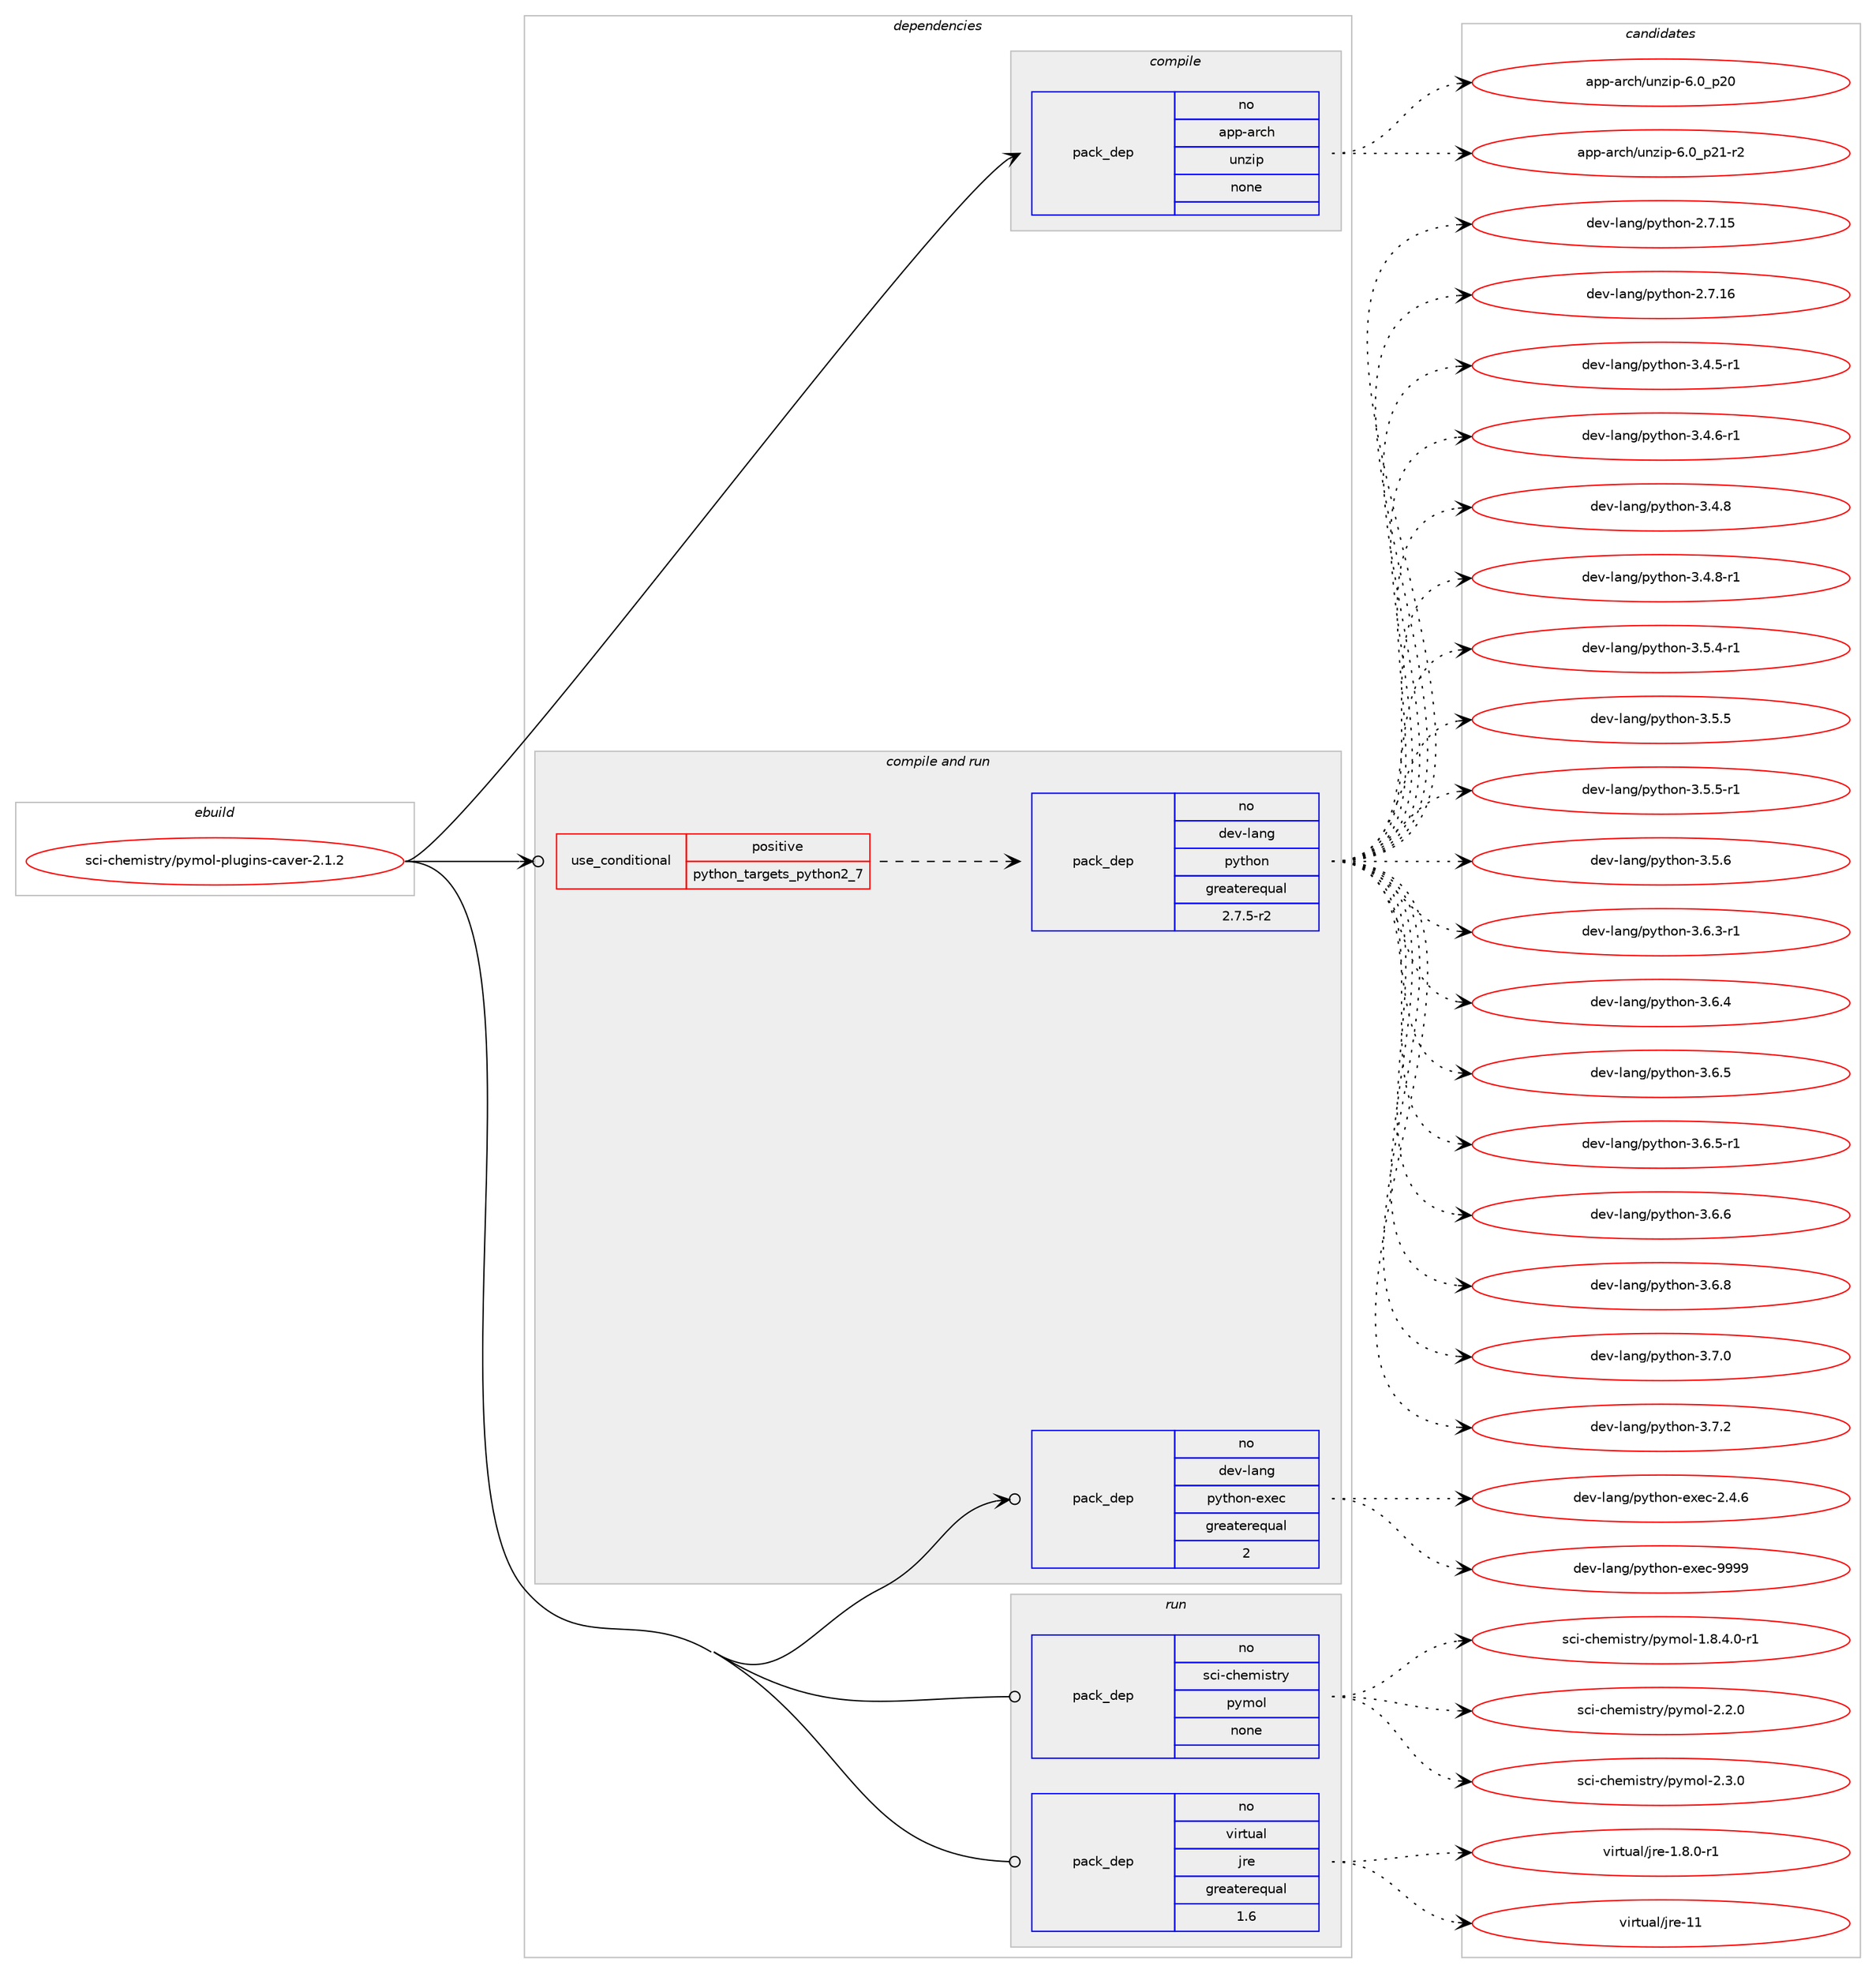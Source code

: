 digraph prolog {

# *************
# Graph options
# *************

newrank=true;
concentrate=true;
compound=true;
graph [rankdir=LR,fontname=Helvetica,fontsize=10,ranksep=1.5];#, ranksep=2.5, nodesep=0.2];
edge  [arrowhead=vee];
node  [fontname=Helvetica,fontsize=10];

# **********
# The ebuild
# **********

subgraph cluster_leftcol {
color=gray;
rank=same;
label=<<i>ebuild</i>>;
id [label="sci-chemistry/pymol-plugins-caver-2.1.2", color=red, width=4, href="../sci-chemistry/pymol-plugins-caver-2.1.2.svg"];
}

# ****************
# The dependencies
# ****************

subgraph cluster_midcol {
color=gray;
label=<<i>dependencies</i>>;
subgraph cluster_compile {
fillcolor="#eeeeee";
style=filled;
label=<<i>compile</i>>;
subgraph pack1208492 {
dependency1688645 [label=<<TABLE BORDER="0" CELLBORDER="1" CELLSPACING="0" CELLPADDING="4" WIDTH="220"><TR><TD ROWSPAN="6" CELLPADDING="30">pack_dep</TD></TR><TR><TD WIDTH="110">no</TD></TR><TR><TD>app-arch</TD></TR><TR><TD>unzip</TD></TR><TR><TD>none</TD></TR><TR><TD></TD></TR></TABLE>>, shape=none, color=blue];
}
id:e -> dependency1688645:w [weight=20,style="solid",arrowhead="vee"];
}
subgraph cluster_compileandrun {
fillcolor="#eeeeee";
style=filled;
label=<<i>compile and run</i>>;
subgraph cond452497 {
dependency1688646 [label=<<TABLE BORDER="0" CELLBORDER="1" CELLSPACING="0" CELLPADDING="4"><TR><TD ROWSPAN="3" CELLPADDING="10">use_conditional</TD></TR><TR><TD>positive</TD></TR><TR><TD>python_targets_python2_7</TD></TR></TABLE>>, shape=none, color=red];
subgraph pack1208493 {
dependency1688647 [label=<<TABLE BORDER="0" CELLBORDER="1" CELLSPACING="0" CELLPADDING="4" WIDTH="220"><TR><TD ROWSPAN="6" CELLPADDING="30">pack_dep</TD></TR><TR><TD WIDTH="110">no</TD></TR><TR><TD>dev-lang</TD></TR><TR><TD>python</TD></TR><TR><TD>greaterequal</TD></TR><TR><TD>2.7.5-r2</TD></TR></TABLE>>, shape=none, color=blue];
}
dependency1688646:e -> dependency1688647:w [weight=20,style="dashed",arrowhead="vee"];
}
id:e -> dependency1688646:w [weight=20,style="solid",arrowhead="odotvee"];
subgraph pack1208494 {
dependency1688648 [label=<<TABLE BORDER="0" CELLBORDER="1" CELLSPACING="0" CELLPADDING="4" WIDTH="220"><TR><TD ROWSPAN="6" CELLPADDING="30">pack_dep</TD></TR><TR><TD WIDTH="110">no</TD></TR><TR><TD>dev-lang</TD></TR><TR><TD>python-exec</TD></TR><TR><TD>greaterequal</TD></TR><TR><TD>2</TD></TR></TABLE>>, shape=none, color=blue];
}
id:e -> dependency1688648:w [weight=20,style="solid",arrowhead="odotvee"];
}
subgraph cluster_run {
fillcolor="#eeeeee";
style=filled;
label=<<i>run</i>>;
subgraph pack1208495 {
dependency1688649 [label=<<TABLE BORDER="0" CELLBORDER="1" CELLSPACING="0" CELLPADDING="4" WIDTH="220"><TR><TD ROWSPAN="6" CELLPADDING="30">pack_dep</TD></TR><TR><TD WIDTH="110">no</TD></TR><TR><TD>sci-chemistry</TD></TR><TR><TD>pymol</TD></TR><TR><TD>none</TD></TR><TR><TD></TD></TR></TABLE>>, shape=none, color=blue];
}
id:e -> dependency1688649:w [weight=20,style="solid",arrowhead="odot"];
subgraph pack1208496 {
dependency1688650 [label=<<TABLE BORDER="0" CELLBORDER="1" CELLSPACING="0" CELLPADDING="4" WIDTH="220"><TR><TD ROWSPAN="6" CELLPADDING="30">pack_dep</TD></TR><TR><TD WIDTH="110">no</TD></TR><TR><TD>virtual</TD></TR><TR><TD>jre</TD></TR><TR><TD>greaterequal</TD></TR><TR><TD>1.6</TD></TR></TABLE>>, shape=none, color=blue];
}
id:e -> dependency1688650:w [weight=20,style="solid",arrowhead="odot"];
}
}

# **************
# The candidates
# **************

subgraph cluster_choices {
rank=same;
color=gray;
label=<<i>candidates</i>>;

subgraph choice1208492 {
color=black;
nodesep=1;
choice971121124597114991044711711012210511245544648951125048 [label="app-arch/unzip-6.0_p20", color=red, width=4,href="../app-arch/unzip-6.0_p20.svg"];
choice9711211245971149910447117110122105112455446489511250494511450 [label="app-arch/unzip-6.0_p21-r2", color=red, width=4,href="../app-arch/unzip-6.0_p21-r2.svg"];
dependency1688645:e -> choice971121124597114991044711711012210511245544648951125048:w [style=dotted,weight="100"];
dependency1688645:e -> choice9711211245971149910447117110122105112455446489511250494511450:w [style=dotted,weight="100"];
}
subgraph choice1208493 {
color=black;
nodesep=1;
choice10010111845108971101034711212111610411111045504655464953 [label="dev-lang/python-2.7.15", color=red, width=4,href="../dev-lang/python-2.7.15.svg"];
choice10010111845108971101034711212111610411111045504655464954 [label="dev-lang/python-2.7.16", color=red, width=4,href="../dev-lang/python-2.7.16.svg"];
choice1001011184510897110103471121211161041111104551465246534511449 [label="dev-lang/python-3.4.5-r1", color=red, width=4,href="../dev-lang/python-3.4.5-r1.svg"];
choice1001011184510897110103471121211161041111104551465246544511449 [label="dev-lang/python-3.4.6-r1", color=red, width=4,href="../dev-lang/python-3.4.6-r1.svg"];
choice100101118451089711010347112121116104111110455146524656 [label="dev-lang/python-3.4.8", color=red, width=4,href="../dev-lang/python-3.4.8.svg"];
choice1001011184510897110103471121211161041111104551465246564511449 [label="dev-lang/python-3.4.8-r1", color=red, width=4,href="../dev-lang/python-3.4.8-r1.svg"];
choice1001011184510897110103471121211161041111104551465346524511449 [label="dev-lang/python-3.5.4-r1", color=red, width=4,href="../dev-lang/python-3.5.4-r1.svg"];
choice100101118451089711010347112121116104111110455146534653 [label="dev-lang/python-3.5.5", color=red, width=4,href="../dev-lang/python-3.5.5.svg"];
choice1001011184510897110103471121211161041111104551465346534511449 [label="dev-lang/python-3.5.5-r1", color=red, width=4,href="../dev-lang/python-3.5.5-r1.svg"];
choice100101118451089711010347112121116104111110455146534654 [label="dev-lang/python-3.5.6", color=red, width=4,href="../dev-lang/python-3.5.6.svg"];
choice1001011184510897110103471121211161041111104551465446514511449 [label="dev-lang/python-3.6.3-r1", color=red, width=4,href="../dev-lang/python-3.6.3-r1.svg"];
choice100101118451089711010347112121116104111110455146544652 [label="dev-lang/python-3.6.4", color=red, width=4,href="../dev-lang/python-3.6.4.svg"];
choice100101118451089711010347112121116104111110455146544653 [label="dev-lang/python-3.6.5", color=red, width=4,href="../dev-lang/python-3.6.5.svg"];
choice1001011184510897110103471121211161041111104551465446534511449 [label="dev-lang/python-3.6.5-r1", color=red, width=4,href="../dev-lang/python-3.6.5-r1.svg"];
choice100101118451089711010347112121116104111110455146544654 [label="dev-lang/python-3.6.6", color=red, width=4,href="../dev-lang/python-3.6.6.svg"];
choice100101118451089711010347112121116104111110455146544656 [label="dev-lang/python-3.6.8", color=red, width=4,href="../dev-lang/python-3.6.8.svg"];
choice100101118451089711010347112121116104111110455146554648 [label="dev-lang/python-3.7.0", color=red, width=4,href="../dev-lang/python-3.7.0.svg"];
choice100101118451089711010347112121116104111110455146554650 [label="dev-lang/python-3.7.2", color=red, width=4,href="../dev-lang/python-3.7.2.svg"];
dependency1688647:e -> choice10010111845108971101034711212111610411111045504655464953:w [style=dotted,weight="100"];
dependency1688647:e -> choice10010111845108971101034711212111610411111045504655464954:w [style=dotted,weight="100"];
dependency1688647:e -> choice1001011184510897110103471121211161041111104551465246534511449:w [style=dotted,weight="100"];
dependency1688647:e -> choice1001011184510897110103471121211161041111104551465246544511449:w [style=dotted,weight="100"];
dependency1688647:e -> choice100101118451089711010347112121116104111110455146524656:w [style=dotted,weight="100"];
dependency1688647:e -> choice1001011184510897110103471121211161041111104551465246564511449:w [style=dotted,weight="100"];
dependency1688647:e -> choice1001011184510897110103471121211161041111104551465346524511449:w [style=dotted,weight="100"];
dependency1688647:e -> choice100101118451089711010347112121116104111110455146534653:w [style=dotted,weight="100"];
dependency1688647:e -> choice1001011184510897110103471121211161041111104551465346534511449:w [style=dotted,weight="100"];
dependency1688647:e -> choice100101118451089711010347112121116104111110455146534654:w [style=dotted,weight="100"];
dependency1688647:e -> choice1001011184510897110103471121211161041111104551465446514511449:w [style=dotted,weight="100"];
dependency1688647:e -> choice100101118451089711010347112121116104111110455146544652:w [style=dotted,weight="100"];
dependency1688647:e -> choice100101118451089711010347112121116104111110455146544653:w [style=dotted,weight="100"];
dependency1688647:e -> choice1001011184510897110103471121211161041111104551465446534511449:w [style=dotted,weight="100"];
dependency1688647:e -> choice100101118451089711010347112121116104111110455146544654:w [style=dotted,weight="100"];
dependency1688647:e -> choice100101118451089711010347112121116104111110455146544656:w [style=dotted,weight="100"];
dependency1688647:e -> choice100101118451089711010347112121116104111110455146554648:w [style=dotted,weight="100"];
dependency1688647:e -> choice100101118451089711010347112121116104111110455146554650:w [style=dotted,weight="100"];
}
subgraph choice1208494 {
color=black;
nodesep=1;
choice1001011184510897110103471121211161041111104510112010199455046524654 [label="dev-lang/python-exec-2.4.6", color=red, width=4,href="../dev-lang/python-exec-2.4.6.svg"];
choice10010111845108971101034711212111610411111045101120101994557575757 [label="dev-lang/python-exec-9999", color=red, width=4,href="../dev-lang/python-exec-9999.svg"];
dependency1688648:e -> choice1001011184510897110103471121211161041111104510112010199455046524654:w [style=dotted,weight="100"];
dependency1688648:e -> choice10010111845108971101034711212111610411111045101120101994557575757:w [style=dotted,weight="100"];
}
subgraph choice1208495 {
color=black;
nodesep=1;
choice1159910545991041011091051151161141214711212110911110845494656465246484511449 [label="sci-chemistry/pymol-1.8.4.0-r1", color=red, width=4,href="../sci-chemistry/pymol-1.8.4.0-r1.svg"];
choice11599105459910410110910511511611412147112121109111108455046504648 [label="sci-chemistry/pymol-2.2.0", color=red, width=4,href="../sci-chemistry/pymol-2.2.0.svg"];
choice11599105459910410110910511511611412147112121109111108455046514648 [label="sci-chemistry/pymol-2.3.0", color=red, width=4,href="../sci-chemistry/pymol-2.3.0.svg"];
dependency1688649:e -> choice1159910545991041011091051151161141214711212110911110845494656465246484511449:w [style=dotted,weight="100"];
dependency1688649:e -> choice11599105459910410110910511511611412147112121109111108455046504648:w [style=dotted,weight="100"];
dependency1688649:e -> choice11599105459910410110910511511611412147112121109111108455046514648:w [style=dotted,weight="100"];
}
subgraph choice1208496 {
color=black;
nodesep=1;
choice11810511411611797108471061141014549465646484511449 [label="virtual/jre-1.8.0-r1", color=red, width=4,href="../virtual/jre-1.8.0-r1.svg"];
choice1181051141161179710847106114101454949 [label="virtual/jre-11", color=red, width=4,href="../virtual/jre-11.svg"];
dependency1688650:e -> choice11810511411611797108471061141014549465646484511449:w [style=dotted,weight="100"];
dependency1688650:e -> choice1181051141161179710847106114101454949:w [style=dotted,weight="100"];
}
}

}
